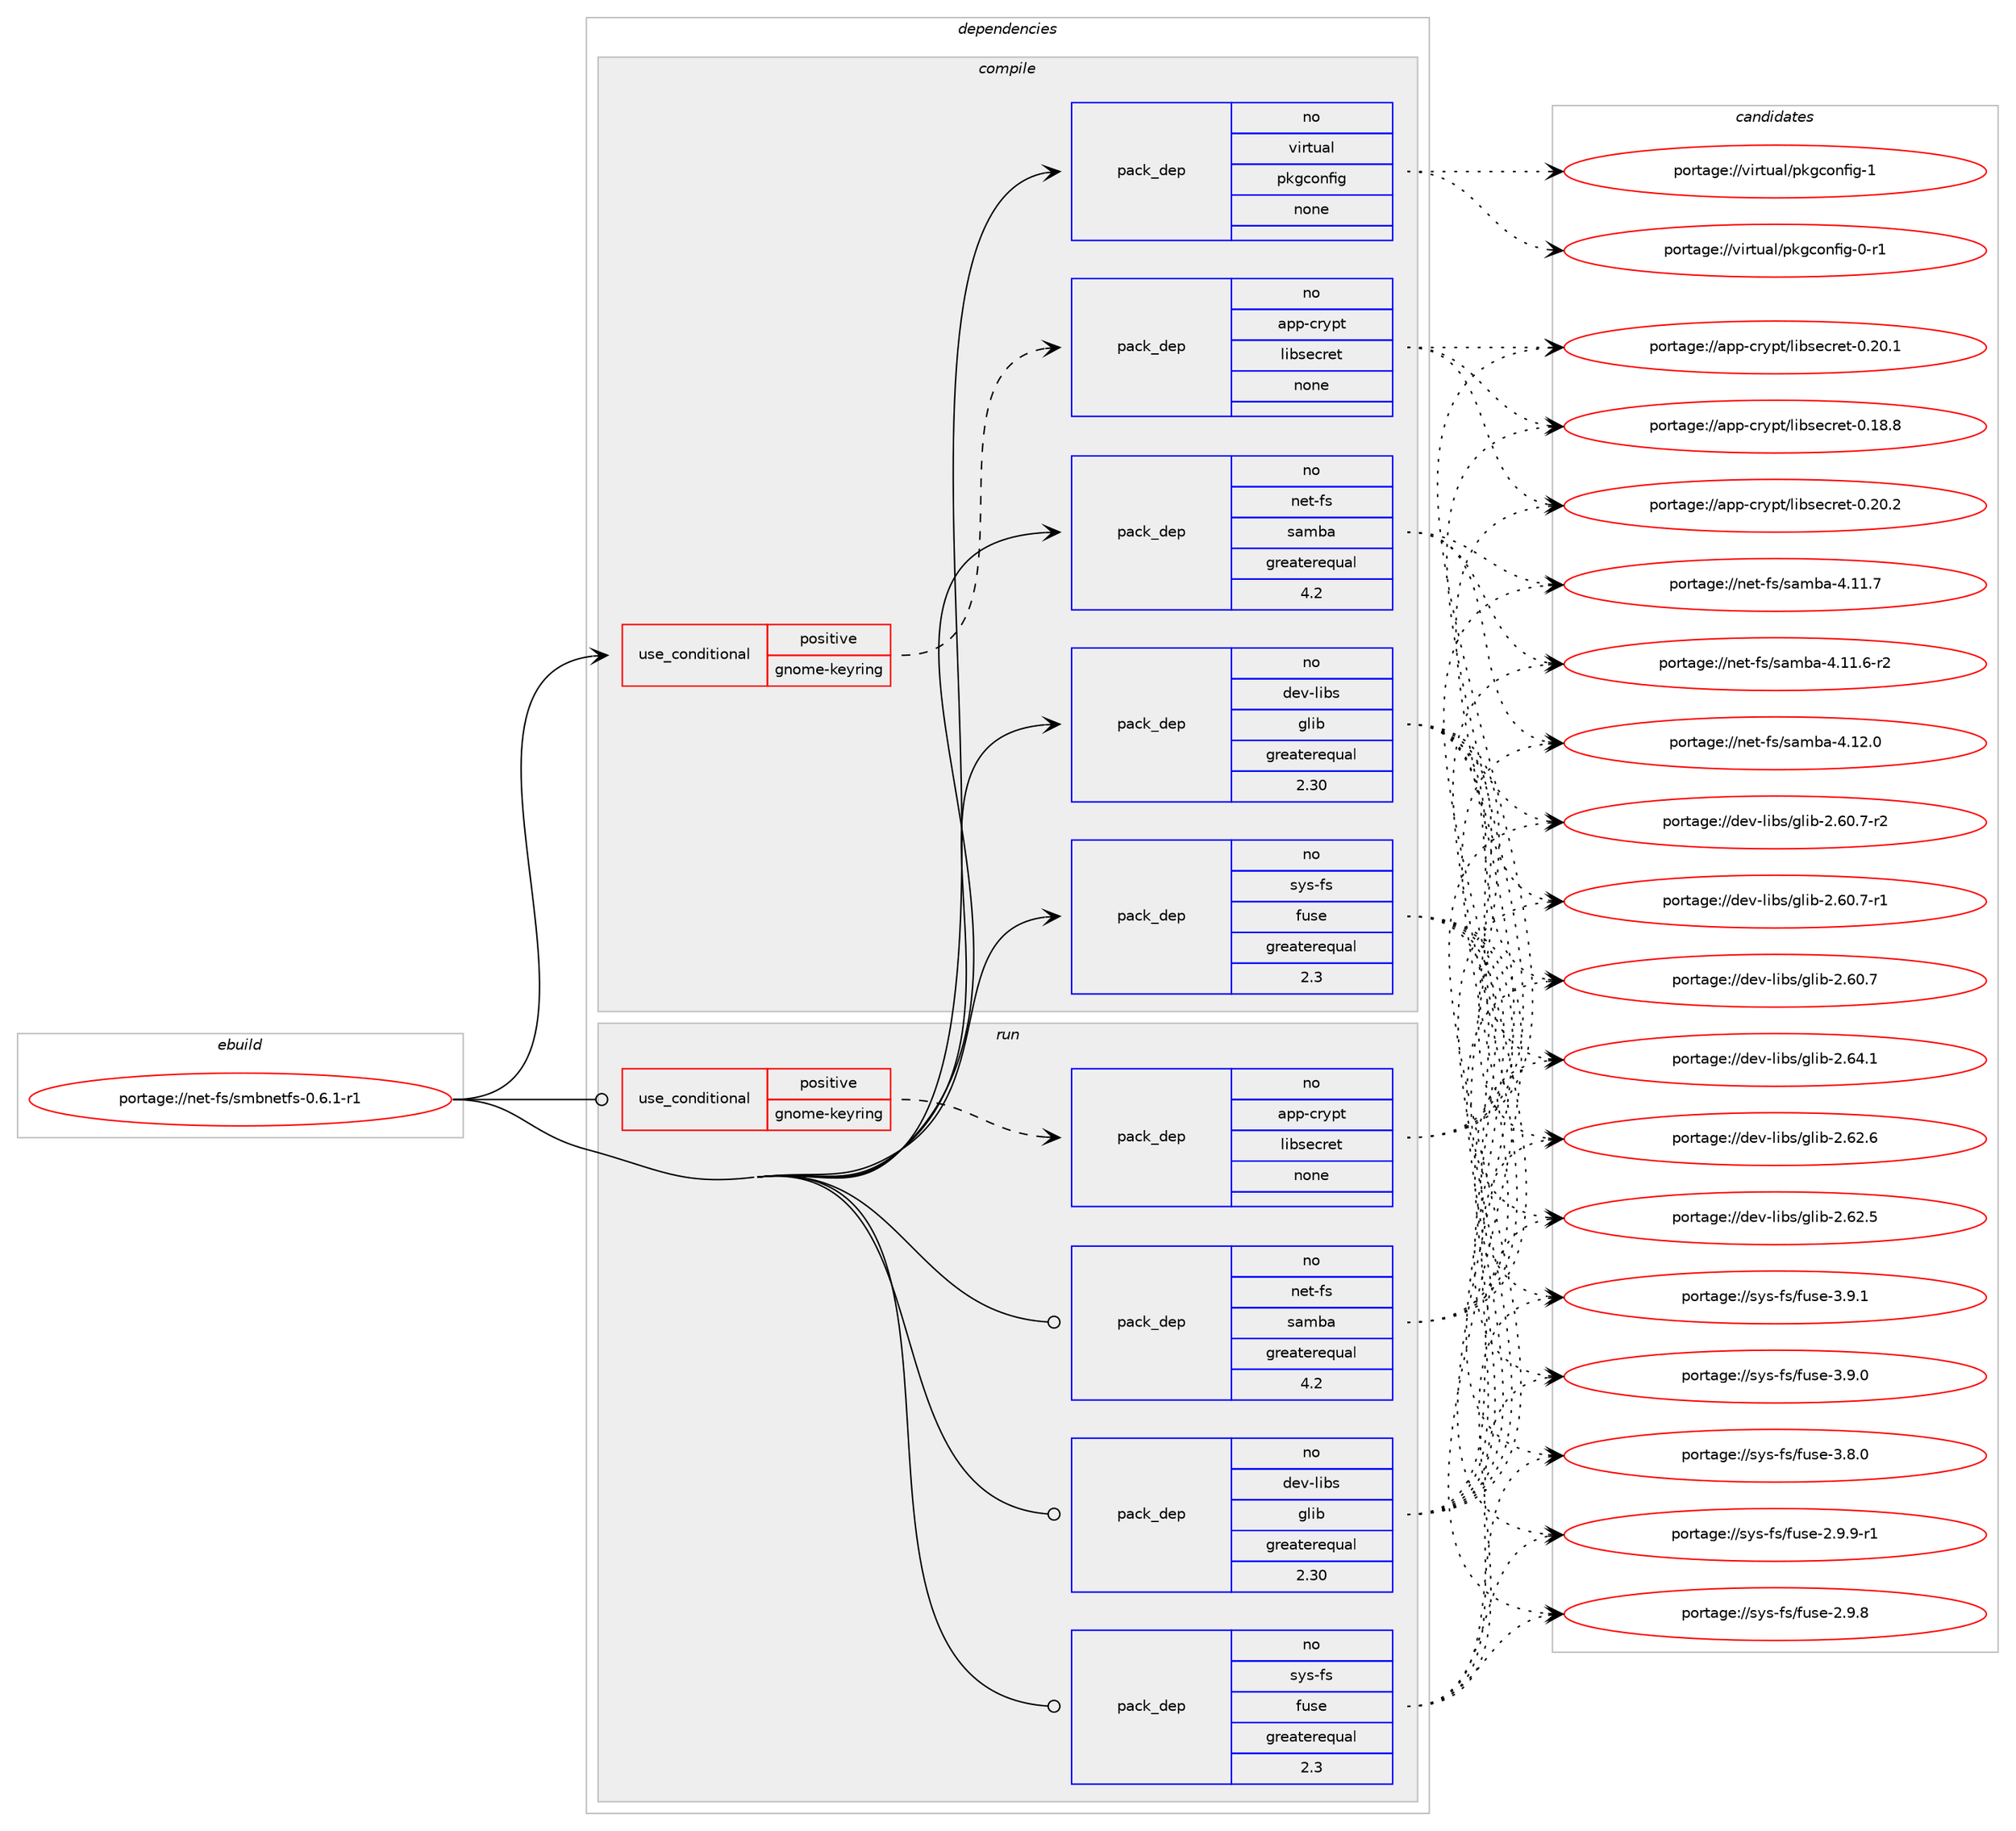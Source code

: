 digraph prolog {

# *************
# Graph options
# *************

newrank=true;
concentrate=true;
compound=true;
graph [rankdir=LR,fontname=Helvetica,fontsize=10,ranksep=1.5];#, ranksep=2.5, nodesep=0.2];
edge  [arrowhead=vee];
node  [fontname=Helvetica,fontsize=10];

# **********
# The ebuild
# **********

subgraph cluster_leftcol {
color=gray;
rank=same;
label=<<i>ebuild</i>>;
id [label="portage://net-fs/smbnetfs-0.6.1-r1", color=red, width=4, href="../net-fs/smbnetfs-0.6.1-r1.svg"];
}

# ****************
# The dependencies
# ****************

subgraph cluster_midcol {
color=gray;
label=<<i>dependencies</i>>;
subgraph cluster_compile {
fillcolor="#eeeeee";
style=filled;
label=<<i>compile</i>>;
subgraph cond4260 {
dependency18926 [label=<<TABLE BORDER="0" CELLBORDER="1" CELLSPACING="0" CELLPADDING="4"><TR><TD ROWSPAN="3" CELLPADDING="10">use_conditional</TD></TR><TR><TD>positive</TD></TR><TR><TD>gnome-keyring</TD></TR></TABLE>>, shape=none, color=red];
subgraph pack14460 {
dependency18927 [label=<<TABLE BORDER="0" CELLBORDER="1" CELLSPACING="0" CELLPADDING="4" WIDTH="220"><TR><TD ROWSPAN="6" CELLPADDING="30">pack_dep</TD></TR><TR><TD WIDTH="110">no</TD></TR><TR><TD>app-crypt</TD></TR><TR><TD>libsecret</TD></TR><TR><TD>none</TD></TR><TR><TD></TD></TR></TABLE>>, shape=none, color=blue];
}
dependency18926:e -> dependency18927:w [weight=20,style="dashed",arrowhead="vee"];
}
id:e -> dependency18926:w [weight=20,style="solid",arrowhead="vee"];
subgraph pack14461 {
dependency18928 [label=<<TABLE BORDER="0" CELLBORDER="1" CELLSPACING="0" CELLPADDING="4" WIDTH="220"><TR><TD ROWSPAN="6" CELLPADDING="30">pack_dep</TD></TR><TR><TD WIDTH="110">no</TD></TR><TR><TD>dev-libs</TD></TR><TR><TD>glib</TD></TR><TR><TD>greaterequal</TD></TR><TR><TD>2.30</TD></TR></TABLE>>, shape=none, color=blue];
}
id:e -> dependency18928:w [weight=20,style="solid",arrowhead="vee"];
subgraph pack14462 {
dependency18929 [label=<<TABLE BORDER="0" CELLBORDER="1" CELLSPACING="0" CELLPADDING="4" WIDTH="220"><TR><TD ROWSPAN="6" CELLPADDING="30">pack_dep</TD></TR><TR><TD WIDTH="110">no</TD></TR><TR><TD>net-fs</TD></TR><TR><TD>samba</TD></TR><TR><TD>greaterequal</TD></TR><TR><TD>4.2</TD></TR></TABLE>>, shape=none, color=blue];
}
id:e -> dependency18929:w [weight=20,style="solid",arrowhead="vee"];
subgraph pack14463 {
dependency18930 [label=<<TABLE BORDER="0" CELLBORDER="1" CELLSPACING="0" CELLPADDING="4" WIDTH="220"><TR><TD ROWSPAN="6" CELLPADDING="30">pack_dep</TD></TR><TR><TD WIDTH="110">no</TD></TR><TR><TD>sys-fs</TD></TR><TR><TD>fuse</TD></TR><TR><TD>greaterequal</TD></TR><TR><TD>2.3</TD></TR></TABLE>>, shape=none, color=blue];
}
id:e -> dependency18930:w [weight=20,style="solid",arrowhead="vee"];
subgraph pack14464 {
dependency18931 [label=<<TABLE BORDER="0" CELLBORDER="1" CELLSPACING="0" CELLPADDING="4" WIDTH="220"><TR><TD ROWSPAN="6" CELLPADDING="30">pack_dep</TD></TR><TR><TD WIDTH="110">no</TD></TR><TR><TD>virtual</TD></TR><TR><TD>pkgconfig</TD></TR><TR><TD>none</TD></TR><TR><TD></TD></TR></TABLE>>, shape=none, color=blue];
}
id:e -> dependency18931:w [weight=20,style="solid",arrowhead="vee"];
}
subgraph cluster_compileandrun {
fillcolor="#eeeeee";
style=filled;
label=<<i>compile and run</i>>;
}
subgraph cluster_run {
fillcolor="#eeeeee";
style=filled;
label=<<i>run</i>>;
subgraph cond4261 {
dependency18932 [label=<<TABLE BORDER="0" CELLBORDER="1" CELLSPACING="0" CELLPADDING="4"><TR><TD ROWSPAN="3" CELLPADDING="10">use_conditional</TD></TR><TR><TD>positive</TD></TR><TR><TD>gnome-keyring</TD></TR></TABLE>>, shape=none, color=red];
subgraph pack14465 {
dependency18933 [label=<<TABLE BORDER="0" CELLBORDER="1" CELLSPACING="0" CELLPADDING="4" WIDTH="220"><TR><TD ROWSPAN="6" CELLPADDING="30">pack_dep</TD></TR><TR><TD WIDTH="110">no</TD></TR><TR><TD>app-crypt</TD></TR><TR><TD>libsecret</TD></TR><TR><TD>none</TD></TR><TR><TD></TD></TR></TABLE>>, shape=none, color=blue];
}
dependency18932:e -> dependency18933:w [weight=20,style="dashed",arrowhead="vee"];
}
id:e -> dependency18932:w [weight=20,style="solid",arrowhead="odot"];
subgraph pack14466 {
dependency18934 [label=<<TABLE BORDER="0" CELLBORDER="1" CELLSPACING="0" CELLPADDING="4" WIDTH="220"><TR><TD ROWSPAN="6" CELLPADDING="30">pack_dep</TD></TR><TR><TD WIDTH="110">no</TD></TR><TR><TD>dev-libs</TD></TR><TR><TD>glib</TD></TR><TR><TD>greaterequal</TD></TR><TR><TD>2.30</TD></TR></TABLE>>, shape=none, color=blue];
}
id:e -> dependency18934:w [weight=20,style="solid",arrowhead="odot"];
subgraph pack14467 {
dependency18935 [label=<<TABLE BORDER="0" CELLBORDER="1" CELLSPACING="0" CELLPADDING="4" WIDTH="220"><TR><TD ROWSPAN="6" CELLPADDING="30">pack_dep</TD></TR><TR><TD WIDTH="110">no</TD></TR><TR><TD>net-fs</TD></TR><TR><TD>samba</TD></TR><TR><TD>greaterequal</TD></TR><TR><TD>4.2</TD></TR></TABLE>>, shape=none, color=blue];
}
id:e -> dependency18935:w [weight=20,style="solid",arrowhead="odot"];
subgraph pack14468 {
dependency18936 [label=<<TABLE BORDER="0" CELLBORDER="1" CELLSPACING="0" CELLPADDING="4" WIDTH="220"><TR><TD ROWSPAN="6" CELLPADDING="30">pack_dep</TD></TR><TR><TD WIDTH="110">no</TD></TR><TR><TD>sys-fs</TD></TR><TR><TD>fuse</TD></TR><TR><TD>greaterequal</TD></TR><TR><TD>2.3</TD></TR></TABLE>>, shape=none, color=blue];
}
id:e -> dependency18936:w [weight=20,style="solid",arrowhead="odot"];
}
}

# **************
# The candidates
# **************

subgraph cluster_choices {
rank=same;
color=gray;
label=<<i>candidates</i>>;

subgraph choice14460 {
color=black;
nodesep=1;
choice97112112459911412111211647108105981151019911410111645484650484650 [label="portage://app-crypt/libsecret-0.20.2", color=red, width=4,href="../app-crypt/libsecret-0.20.2.svg"];
choice97112112459911412111211647108105981151019911410111645484650484649 [label="portage://app-crypt/libsecret-0.20.1", color=red, width=4,href="../app-crypt/libsecret-0.20.1.svg"];
choice97112112459911412111211647108105981151019911410111645484649564656 [label="portage://app-crypt/libsecret-0.18.8", color=red, width=4,href="../app-crypt/libsecret-0.18.8.svg"];
dependency18927:e -> choice97112112459911412111211647108105981151019911410111645484650484650:w [style=dotted,weight="100"];
dependency18927:e -> choice97112112459911412111211647108105981151019911410111645484650484649:w [style=dotted,weight="100"];
dependency18927:e -> choice97112112459911412111211647108105981151019911410111645484649564656:w [style=dotted,weight="100"];
}
subgraph choice14461 {
color=black;
nodesep=1;
choice1001011184510810598115471031081059845504654524649 [label="portage://dev-libs/glib-2.64.1", color=red, width=4,href="../dev-libs/glib-2.64.1.svg"];
choice1001011184510810598115471031081059845504654504654 [label="portage://dev-libs/glib-2.62.6", color=red, width=4,href="../dev-libs/glib-2.62.6.svg"];
choice1001011184510810598115471031081059845504654504653 [label="portage://dev-libs/glib-2.62.5", color=red, width=4,href="../dev-libs/glib-2.62.5.svg"];
choice10010111845108105981154710310810598455046544846554511450 [label="portage://dev-libs/glib-2.60.7-r2", color=red, width=4,href="../dev-libs/glib-2.60.7-r2.svg"];
choice10010111845108105981154710310810598455046544846554511449 [label="portage://dev-libs/glib-2.60.7-r1", color=red, width=4,href="../dev-libs/glib-2.60.7-r1.svg"];
choice1001011184510810598115471031081059845504654484655 [label="portage://dev-libs/glib-2.60.7", color=red, width=4,href="../dev-libs/glib-2.60.7.svg"];
dependency18928:e -> choice1001011184510810598115471031081059845504654524649:w [style=dotted,weight="100"];
dependency18928:e -> choice1001011184510810598115471031081059845504654504654:w [style=dotted,weight="100"];
dependency18928:e -> choice1001011184510810598115471031081059845504654504653:w [style=dotted,weight="100"];
dependency18928:e -> choice10010111845108105981154710310810598455046544846554511450:w [style=dotted,weight="100"];
dependency18928:e -> choice10010111845108105981154710310810598455046544846554511449:w [style=dotted,weight="100"];
dependency18928:e -> choice1001011184510810598115471031081059845504654484655:w [style=dotted,weight="100"];
}
subgraph choice14462 {
color=black;
nodesep=1;
choice110101116451021154711597109989745524649504648 [label="portage://net-fs/samba-4.12.0", color=red, width=4,href="../net-fs/samba-4.12.0.svg"];
choice110101116451021154711597109989745524649494655 [label="portage://net-fs/samba-4.11.7", color=red, width=4,href="../net-fs/samba-4.11.7.svg"];
choice1101011164510211547115971099897455246494946544511450 [label="portage://net-fs/samba-4.11.6-r2", color=red, width=4,href="../net-fs/samba-4.11.6-r2.svg"];
dependency18929:e -> choice110101116451021154711597109989745524649504648:w [style=dotted,weight="100"];
dependency18929:e -> choice110101116451021154711597109989745524649494655:w [style=dotted,weight="100"];
dependency18929:e -> choice1101011164510211547115971099897455246494946544511450:w [style=dotted,weight="100"];
}
subgraph choice14463 {
color=black;
nodesep=1;
choice1151211154510211547102117115101455146574649 [label="portage://sys-fs/fuse-3.9.1", color=red, width=4,href="../sys-fs/fuse-3.9.1.svg"];
choice1151211154510211547102117115101455146574648 [label="portage://sys-fs/fuse-3.9.0", color=red, width=4,href="../sys-fs/fuse-3.9.0.svg"];
choice1151211154510211547102117115101455146564648 [label="portage://sys-fs/fuse-3.8.0", color=red, width=4,href="../sys-fs/fuse-3.8.0.svg"];
choice11512111545102115471021171151014550465746574511449 [label="portage://sys-fs/fuse-2.9.9-r1", color=red, width=4,href="../sys-fs/fuse-2.9.9-r1.svg"];
choice1151211154510211547102117115101455046574656 [label="portage://sys-fs/fuse-2.9.8", color=red, width=4,href="../sys-fs/fuse-2.9.8.svg"];
dependency18930:e -> choice1151211154510211547102117115101455146574649:w [style=dotted,weight="100"];
dependency18930:e -> choice1151211154510211547102117115101455146574648:w [style=dotted,weight="100"];
dependency18930:e -> choice1151211154510211547102117115101455146564648:w [style=dotted,weight="100"];
dependency18930:e -> choice11512111545102115471021171151014550465746574511449:w [style=dotted,weight="100"];
dependency18930:e -> choice1151211154510211547102117115101455046574656:w [style=dotted,weight="100"];
}
subgraph choice14464 {
color=black;
nodesep=1;
choice1181051141161179710847112107103991111101021051034549 [label="portage://virtual/pkgconfig-1", color=red, width=4,href="../virtual/pkgconfig-1.svg"];
choice11810511411611797108471121071039911111010210510345484511449 [label="portage://virtual/pkgconfig-0-r1", color=red, width=4,href="../virtual/pkgconfig-0-r1.svg"];
dependency18931:e -> choice1181051141161179710847112107103991111101021051034549:w [style=dotted,weight="100"];
dependency18931:e -> choice11810511411611797108471121071039911111010210510345484511449:w [style=dotted,weight="100"];
}
subgraph choice14465 {
color=black;
nodesep=1;
choice97112112459911412111211647108105981151019911410111645484650484650 [label="portage://app-crypt/libsecret-0.20.2", color=red, width=4,href="../app-crypt/libsecret-0.20.2.svg"];
choice97112112459911412111211647108105981151019911410111645484650484649 [label="portage://app-crypt/libsecret-0.20.1", color=red, width=4,href="../app-crypt/libsecret-0.20.1.svg"];
choice97112112459911412111211647108105981151019911410111645484649564656 [label="portage://app-crypt/libsecret-0.18.8", color=red, width=4,href="../app-crypt/libsecret-0.18.8.svg"];
dependency18933:e -> choice97112112459911412111211647108105981151019911410111645484650484650:w [style=dotted,weight="100"];
dependency18933:e -> choice97112112459911412111211647108105981151019911410111645484650484649:w [style=dotted,weight="100"];
dependency18933:e -> choice97112112459911412111211647108105981151019911410111645484649564656:w [style=dotted,weight="100"];
}
subgraph choice14466 {
color=black;
nodesep=1;
choice1001011184510810598115471031081059845504654524649 [label="portage://dev-libs/glib-2.64.1", color=red, width=4,href="../dev-libs/glib-2.64.1.svg"];
choice1001011184510810598115471031081059845504654504654 [label="portage://dev-libs/glib-2.62.6", color=red, width=4,href="../dev-libs/glib-2.62.6.svg"];
choice1001011184510810598115471031081059845504654504653 [label="portage://dev-libs/glib-2.62.5", color=red, width=4,href="../dev-libs/glib-2.62.5.svg"];
choice10010111845108105981154710310810598455046544846554511450 [label="portage://dev-libs/glib-2.60.7-r2", color=red, width=4,href="../dev-libs/glib-2.60.7-r2.svg"];
choice10010111845108105981154710310810598455046544846554511449 [label="portage://dev-libs/glib-2.60.7-r1", color=red, width=4,href="../dev-libs/glib-2.60.7-r1.svg"];
choice1001011184510810598115471031081059845504654484655 [label="portage://dev-libs/glib-2.60.7", color=red, width=4,href="../dev-libs/glib-2.60.7.svg"];
dependency18934:e -> choice1001011184510810598115471031081059845504654524649:w [style=dotted,weight="100"];
dependency18934:e -> choice1001011184510810598115471031081059845504654504654:w [style=dotted,weight="100"];
dependency18934:e -> choice1001011184510810598115471031081059845504654504653:w [style=dotted,weight="100"];
dependency18934:e -> choice10010111845108105981154710310810598455046544846554511450:w [style=dotted,weight="100"];
dependency18934:e -> choice10010111845108105981154710310810598455046544846554511449:w [style=dotted,weight="100"];
dependency18934:e -> choice1001011184510810598115471031081059845504654484655:w [style=dotted,weight="100"];
}
subgraph choice14467 {
color=black;
nodesep=1;
choice110101116451021154711597109989745524649504648 [label="portage://net-fs/samba-4.12.0", color=red, width=4,href="../net-fs/samba-4.12.0.svg"];
choice110101116451021154711597109989745524649494655 [label="portage://net-fs/samba-4.11.7", color=red, width=4,href="../net-fs/samba-4.11.7.svg"];
choice1101011164510211547115971099897455246494946544511450 [label="portage://net-fs/samba-4.11.6-r2", color=red, width=4,href="../net-fs/samba-4.11.6-r2.svg"];
dependency18935:e -> choice110101116451021154711597109989745524649504648:w [style=dotted,weight="100"];
dependency18935:e -> choice110101116451021154711597109989745524649494655:w [style=dotted,weight="100"];
dependency18935:e -> choice1101011164510211547115971099897455246494946544511450:w [style=dotted,weight="100"];
}
subgraph choice14468 {
color=black;
nodesep=1;
choice1151211154510211547102117115101455146574649 [label="portage://sys-fs/fuse-3.9.1", color=red, width=4,href="../sys-fs/fuse-3.9.1.svg"];
choice1151211154510211547102117115101455146574648 [label="portage://sys-fs/fuse-3.9.0", color=red, width=4,href="../sys-fs/fuse-3.9.0.svg"];
choice1151211154510211547102117115101455146564648 [label="portage://sys-fs/fuse-3.8.0", color=red, width=4,href="../sys-fs/fuse-3.8.0.svg"];
choice11512111545102115471021171151014550465746574511449 [label="portage://sys-fs/fuse-2.9.9-r1", color=red, width=4,href="../sys-fs/fuse-2.9.9-r1.svg"];
choice1151211154510211547102117115101455046574656 [label="portage://sys-fs/fuse-2.9.8", color=red, width=4,href="../sys-fs/fuse-2.9.8.svg"];
dependency18936:e -> choice1151211154510211547102117115101455146574649:w [style=dotted,weight="100"];
dependency18936:e -> choice1151211154510211547102117115101455146574648:w [style=dotted,weight="100"];
dependency18936:e -> choice1151211154510211547102117115101455146564648:w [style=dotted,weight="100"];
dependency18936:e -> choice11512111545102115471021171151014550465746574511449:w [style=dotted,weight="100"];
dependency18936:e -> choice1151211154510211547102117115101455046574656:w [style=dotted,weight="100"];
}
}

}
